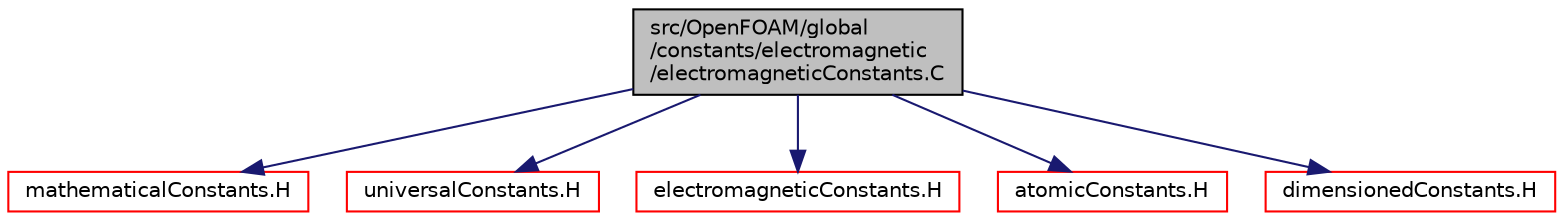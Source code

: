 digraph "src/OpenFOAM/global/constants/electromagnetic/electromagneticConstants.C"
{
  bgcolor="transparent";
  edge [fontname="Helvetica",fontsize="10",labelfontname="Helvetica",labelfontsize="10"];
  node [fontname="Helvetica",fontsize="10",shape=record];
  Node1 [label="src/OpenFOAM/global\l/constants/electromagnetic\l/electromagneticConstants.C",height=0.2,width=0.4,color="black", fillcolor="grey75", style="filled", fontcolor="black"];
  Node1 -> Node2 [color="midnightblue",fontsize="10",style="solid",fontname="Helvetica"];
  Node2 [label="mathematicalConstants.H",height=0.2,width=0.4,color="red",URL="$a08163.html"];
  Node1 -> Node3 [color="midnightblue",fontsize="10",style="solid",fontname="Helvetica"];
  Node3 [label="universalConstants.H",height=0.2,width=0.4,color="red",URL="$a08169.html"];
  Node1 -> Node4 [color="midnightblue",fontsize="10",style="solid",fontname="Helvetica"];
  Node4 [label="electromagneticConstants.H",height=0.2,width=0.4,color="red",URL="$a08160.html"];
  Node1 -> Node5 [color="midnightblue",fontsize="10",style="solid",fontname="Helvetica"];
  Node5 [label="atomicConstants.H",height=0.2,width=0.4,color="red",URL="$a08154.html"];
  Node1 -> Node6 [color="midnightblue",fontsize="10",style="solid",fontname="Helvetica"];
  Node6 [label="dimensionedConstants.H",height=0.2,width=0.4,color="red",URL="$a08158.html",tooltip="Dictionary reading and supplying the dimensioned constants used within OpenFOAM, particularly for the..."];
}
